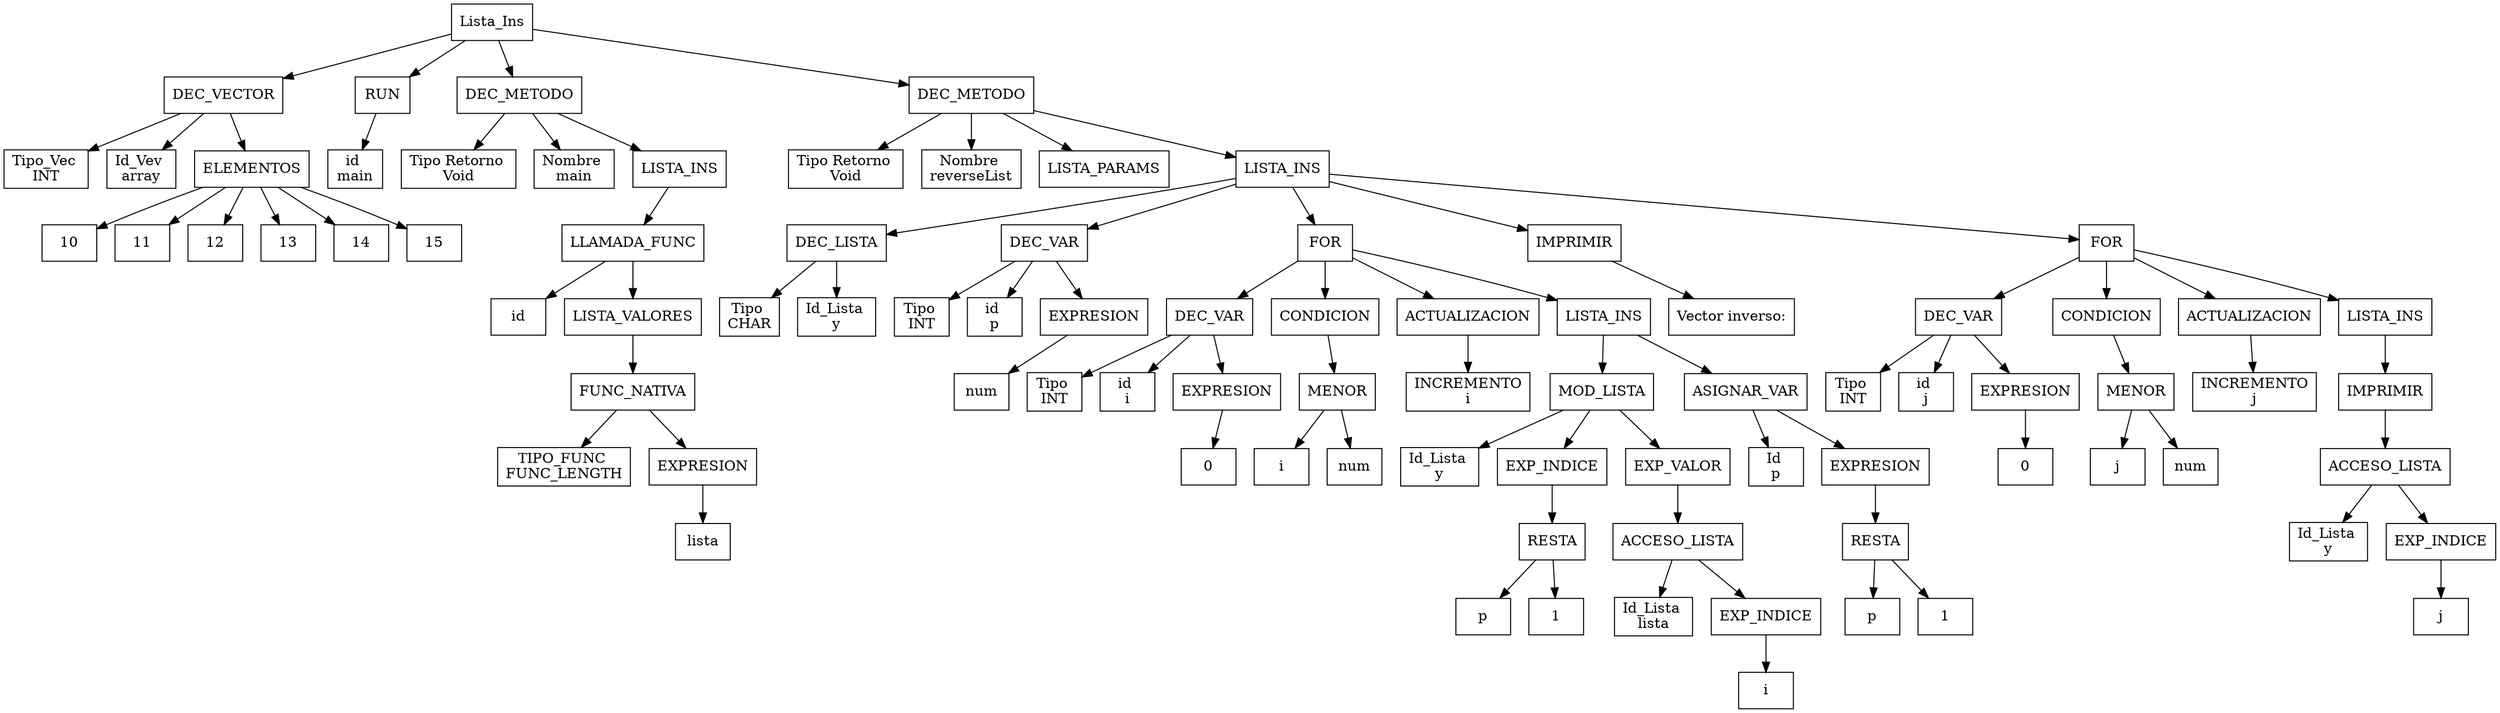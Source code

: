 digraph arbolAst { 
rankdir = "TB"; 
node[shape = box] 
nodo0[label="Lista_Ins"] 
nodo32[label="DEC_VECTOR"] 
nodo0 -> nodo32
nodo33[label="Tipo_Vec 
INT"] 
nodo32 -> nodo33
nodo34[label="Id_Vev 
array"] 
nodo32 -> nodo34
nodo35[label="ELEMENTOS"] 
nodo32 -> nodo35
nodo20[label="10"] 
nodo35 -> nodo20
nodo22[label="11"] 
nodo35 -> nodo22
nodo24[label="12"] 
nodo35 -> nodo24
nodo26[label="13"] 
nodo35 -> nodo26
nodo28[label="14"] 
nodo35 -> nodo28
nodo30[label="15"] 
nodo35 -> nodo30
nodo62[label="RUN"] 
nodo0 -> nodo62
nodo63[label="id 
main"] 
nodo62 -> nodo63
nodo79[label="DEC_METODO"] 
nodo0 -> nodo79
nodo80[label="Tipo Retorno 
Void"] 
nodo79 -> nodo80
nodo81[label="Nombre 
main"] 
nodo79 -> nodo81
nodo83[label="LISTA_INS"] 
nodo79 -> nodo83
nodo74[label="LLAMADA_FUNC"] 
nodo83 -> nodo74
nodo75[label="id"] 
nodo74 -> nodo75
nodo76[label="LISTA_VALORES"] 
nodo74 -> nodo76
nodo69[label="FUNC_NATIVA"] 
nodo76 -> nodo69
nodo70[label="TIPO_FUNC 
FUNC_LENGTH"] 
nodo69 -> nodo70
nodo71[label="EXPRESION"] 
nodo69 -> nodo71
nodo67[label="lista"] 
nodo71 -> nodo67
nodo216[label="DEC_METODO"] 
nodo0 -> nodo216
nodo217[label="Tipo Retorno 
Void"] 
nodo216 -> nodo217
nodo218[label="Nombre 
reverseList"] 
nodo216 -> nodo218
nodo219[label="LISTA_PARAMS"] 
nodo216 -> nodo219
nodo220[label="LISTA_INS"] 
nodo216 -> nodo220
nodo90[label="DEC_LISTA"] 
nodo220 -> nodo90
nodo91[label="Tipo 
CHAR"] 
nodo90 -> nodo91
nodo92[label="Id_Lista 
y"] 
nodo90 -> nodo92
nodo104[label="DEC_VAR"] 
nodo220 -> nodo104
nodo105[label="Tipo 
INT"] 
nodo104 -> nodo105
nodo106[label="id 
p"] 
nodo104 -> nodo106
nodo107[label="EXPRESION"] 
nodo104 -> nodo107
nodo102[label="num"] 
nodo107 -> nodo102
nodo160[label="FOR"] 
nodo220 -> nodo160
nodo111[label="DEC_VAR"] 
nodo160 -> nodo111
nodo112[label="Tipo 
INT"] 
nodo111 -> nodo112
nodo113[label="id 
i"] 
nodo111 -> nodo113
nodo114[label="EXPRESION"] 
nodo111 -> nodo114
nodo109[label="0"] 
nodo114 -> nodo109
nodo162[label="CONDICION"] 
nodo160 -> nodo162
nodo163[label="ACTUALIZACION"] 
nodo160 -> nodo163
nodo164[label="LISTA_INS"] 
nodo160 -> nodo164
nodo120[label="MENOR"] 
nodo162 -> nodo120
nodo116[label="i"] 
nodo120 -> nodo116
nodo118[label="num"] 
nodo120 -> nodo118
nodo123[label="INCREMENTO
i"] 
nodo163 -> nodo123
nodo140[label="MOD_LISTA"] 
nodo164 -> nodo140
nodo141[label="Id_Lista 
y"] 
nodo140 -> nodo141
nodo142[label="EXP_INDICE"] 
nodo140 -> nodo142
nodo143[label="EXP_VALOR"] 
nodo140 -> nodo143
nodo128[label="RESTA"] 
nodo142 -> nodo128
nodo124[label="p"] 
nodo128 -> nodo124
nodo126[label="1"] 
nodo128 -> nodo126
nodo133[label="ACCESO_LISTA"] 
nodo143 -> nodo133
nodo134[label="Id_Lista 
lista"] 
nodo133 -> nodo134
nodo135[label="EXP_INDICE"] 
nodo133 -> nodo135
nodo131[label="i"] 
nodo135 -> nodo131
nodo156[label="ASIGNAR_VAR"] 
nodo164 -> nodo156
nodo157[label="Id 
p"] 
nodo156 -> nodo157
nodo158[label="EXPRESION"] 
nodo156 -> nodo158
nodo153[label="RESTA"] 
nodo158 -> nodo153
nodo149[label="p"] 
nodo153 -> nodo149
nodo151[label="1"] 
nodo153 -> nodo151
nodo174[label="IMPRIMIR"] 
nodo220 -> nodo174
nodo172[label="Vector inverso:"] 
nodo174 -> nodo172
nodo204[label="FOR"] 
nodo220 -> nodo204
nodo179[label="DEC_VAR"] 
nodo204 -> nodo179
nodo180[label="Tipo 
INT"] 
nodo179 -> nodo180
nodo181[label="id 
j"] 
nodo179 -> nodo181
nodo182[label="EXPRESION"] 
nodo179 -> nodo182
nodo177[label="0"] 
nodo182 -> nodo177
nodo206[label="CONDICION"] 
nodo204 -> nodo206
nodo207[label="ACTUALIZACION"] 
nodo204 -> nodo207
nodo208[label="LISTA_INS"] 
nodo204 -> nodo208
nodo188[label="MENOR"] 
nodo206 -> nodo188
nodo184[label="j"] 
nodo188 -> nodo184
nodo186[label="num"] 
nodo188 -> nodo186
nodo191[label="INCREMENTO
j"] 
nodo207 -> nodo191
nodo201[label="IMPRIMIR"] 
nodo208 -> nodo201
nodo194[label="ACCESO_LISTA"] 
nodo201 -> nodo194
nodo195[label="Id_Lista 
y"] 
nodo194 -> nodo195
nodo196[label="EXP_INDICE"] 
nodo194 -> nodo196
nodo192[label="j"] 
nodo196 -> nodo192
}